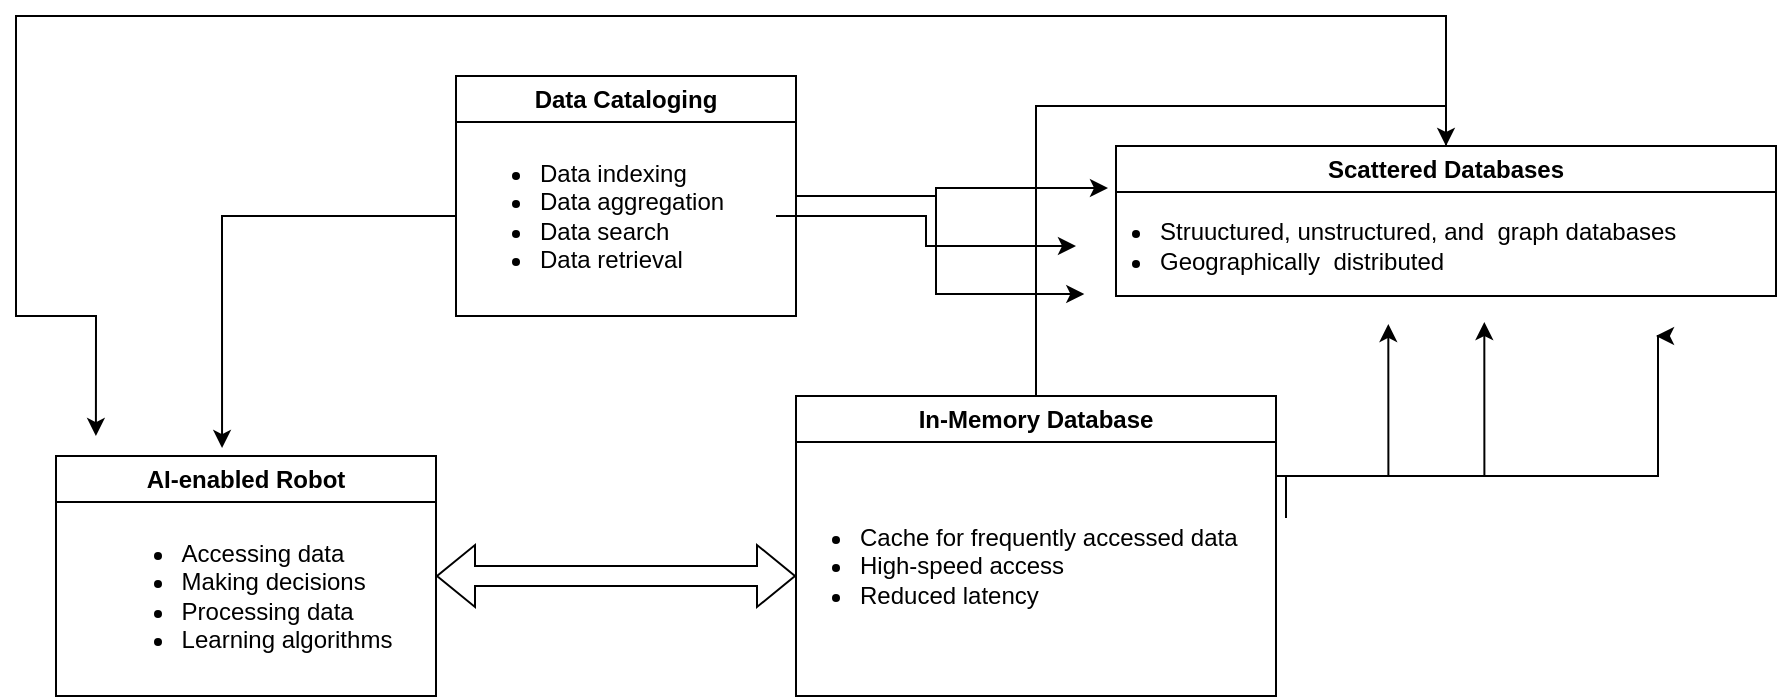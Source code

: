 <mxfile version="21.2.3" type="github">
  <diagram name="Page-1" id="qvfDHYSPvwDKug-459o6">
    <mxGraphModel dx="1050" dy="700" grid="1" gridSize="10" guides="1" tooltips="1" connect="1" arrows="1" fold="1" page="1" pageScale="1" pageWidth="850" pageHeight="1100" math="0" shadow="0">
      <root>
        <mxCell id="0" />
        <mxCell id="1" parent="0" />
        <mxCell id="G5P6n35VssD_gOf5B8MX-24" style="edgeStyle=orthogonalEdgeStyle;rounded=0;orthogonalLoop=1;jettySize=auto;html=1;entryX=0.05;entryY=0.086;entryDx=0;entryDy=0;entryPerimeter=0;" edge="1" parent="1" source="G5P6n35VssD_gOf5B8MX-2" target="G5P6n35VssD_gOf5B8MX-10">
          <mxGeometry relative="1" as="geometry" />
        </mxCell>
        <mxCell id="G5P6n35VssD_gOf5B8MX-25" style="edgeStyle=orthogonalEdgeStyle;rounded=0;orthogonalLoop=1;jettySize=auto;html=1;entryX=0.013;entryY=0.843;entryDx=0;entryDy=0;entryPerimeter=0;" edge="1" parent="1" source="G5P6n35VssD_gOf5B8MX-2" target="G5P6n35VssD_gOf5B8MX-10">
          <mxGeometry relative="1" as="geometry" />
        </mxCell>
        <mxCell id="G5P6n35VssD_gOf5B8MX-2" value="Data Cataloging" style="swimlane;whiteSpace=wrap;html=1;" vertex="1" parent="1">
          <mxGeometry x="240" y="40" width="170" height="120" as="geometry" />
        </mxCell>
        <mxCell id="G5P6n35VssD_gOf5B8MX-3" value="&lt;ul&gt;&lt;li&gt;Data indexing&lt;/li&gt;&lt;li&gt;Data aggregation&lt;/li&gt;&lt;li&gt;Data search&lt;/li&gt;&lt;li&gt;Data retrieval&lt;/li&gt;&lt;/ul&gt;" style="text;html=1;align=left;verticalAlign=middle;resizable=0;points=[];autosize=1;strokeColor=none;fillColor=none;" vertex="1" parent="G5P6n35VssD_gOf5B8MX-2">
          <mxGeometry y="20" width="160" height="100" as="geometry" />
        </mxCell>
        <mxCell id="G5P6n35VssD_gOf5B8MX-11" style="edgeStyle=orthogonalEdgeStyle;rounded=0;orthogonalLoop=1;jettySize=auto;html=1;entryX=0.437;entryY=-0.033;entryDx=0;entryDy=0;entryPerimeter=0;" edge="1" parent="1" source="G5P6n35VssD_gOf5B8MX-3" target="G5P6n35VssD_gOf5B8MX-7">
          <mxGeometry relative="1" as="geometry" />
        </mxCell>
        <mxCell id="G5P6n35VssD_gOf5B8MX-12" value="" style="edgeStyle=orthogonalEdgeStyle;rounded=0;orthogonalLoop=1;jettySize=auto;html=1;entryX=0.5;entryY=0;entryDx=0;entryDy=0;" edge="1" parent="1" source="G5P6n35VssD_gOf5B8MX-4" target="G5P6n35VssD_gOf5B8MX-9">
          <mxGeometry relative="1" as="geometry" />
        </mxCell>
        <mxCell id="G5P6n35VssD_gOf5B8MX-26" style="edgeStyle=orthogonalEdgeStyle;rounded=0;orthogonalLoop=1;jettySize=auto;html=1;entryX=0.488;entryY=1.057;entryDx=0;entryDy=0;entryPerimeter=0;exitX=1.02;exitY=0.2;exitDx=0;exitDy=0;exitPerimeter=0;" edge="1" parent="1" source="G5P6n35VssD_gOf5B8MX-5" target="G5P6n35VssD_gOf5B8MX-10">
          <mxGeometry relative="1" as="geometry">
            <Array as="points">
              <mxPoint x="655" y="240" />
              <mxPoint x="706" y="240" />
            </Array>
          </mxGeometry>
        </mxCell>
        <mxCell id="G5P6n35VssD_gOf5B8MX-28" style="edgeStyle=orthogonalEdgeStyle;rounded=0;orthogonalLoop=1;jettySize=auto;html=1;" edge="1" parent="1" source="G5P6n35VssD_gOf5B8MX-4">
          <mxGeometry relative="1" as="geometry">
            <mxPoint x="840" y="170" as="targetPoint" />
            <Array as="points">
              <mxPoint x="841" y="240" />
            </Array>
          </mxGeometry>
        </mxCell>
        <mxCell id="G5P6n35VssD_gOf5B8MX-4" value="In-Memory Database" style="swimlane;whiteSpace=wrap;html=1;" vertex="1" parent="1">
          <mxGeometry x="410" y="200" width="240" height="150" as="geometry" />
        </mxCell>
        <mxCell id="G5P6n35VssD_gOf5B8MX-5" value="&lt;ul&gt;&lt;li&gt;Cache for frequently&amp;nbsp;&lt;span style=&quot;&quot;&gt;accessed data&lt;br&gt;&lt;/span&gt;&lt;/li&gt;&lt;li&gt;&lt;span style=&quot;&quot;&gt;High-speed access&lt;/span&gt;&lt;/li&gt;&lt;li&gt;&lt;span style=&quot;&quot;&gt;Reduced latency&lt;/span&gt;&lt;/li&gt;&lt;/ul&gt;" style="text;html=1;align=left;verticalAlign=middle;resizable=0;points=[];autosize=1;strokeColor=none;fillColor=none;" vertex="1" parent="G5P6n35VssD_gOf5B8MX-4">
          <mxGeometry x="-10" y="45" width="250" height="80" as="geometry" />
        </mxCell>
        <mxCell id="G5P6n35VssD_gOf5B8MX-7" value="AI-enabled Robot" style="swimlane;whiteSpace=wrap;html=1;" vertex="1" parent="1">
          <mxGeometry x="40" y="230" width="190" height="120" as="geometry" />
        </mxCell>
        <mxCell id="G5P6n35VssD_gOf5B8MX-8" value="&lt;div style=&quot;text-align: left;&quot;&gt;&lt;ul&gt;&lt;li&gt;&lt;span style=&quot;background-color: initial;&quot;&gt;Accessing data&lt;/span&gt;&lt;/li&gt;&lt;li&gt;&lt;span style=&quot;background-color: initial;&quot;&gt;Making decisions&lt;/span&gt;&lt;/li&gt;&lt;li&gt;&lt;span style=&quot;background-color: initial;&quot;&gt;Processing data&lt;/span&gt;&lt;/li&gt;&lt;li&gt;&lt;span style=&quot;background-color: initial;&quot;&gt;Learning algorithms&lt;/span&gt;&lt;/li&gt;&lt;/ul&gt;&lt;/div&gt;" style="text;html=1;align=center;verticalAlign=middle;resizable=0;points=[];autosize=1;strokeColor=none;fillColor=none;" vertex="1" parent="G5P6n35VssD_gOf5B8MX-7">
          <mxGeometry x="10" y="20" width="170" height="100" as="geometry" />
        </mxCell>
        <mxCell id="G5P6n35VssD_gOf5B8MX-17" style="edgeStyle=orthogonalEdgeStyle;rounded=0;orthogonalLoop=1;jettySize=auto;html=1;entryX=0.105;entryY=-0.083;entryDx=0;entryDy=0;entryPerimeter=0;" edge="1" parent="1" source="G5P6n35VssD_gOf5B8MX-9" target="G5P6n35VssD_gOf5B8MX-7">
          <mxGeometry relative="1" as="geometry">
            <mxPoint x="70" y="150" as="targetPoint" />
            <Array as="points">
              <mxPoint x="735" y="10" />
              <mxPoint x="20" y="10" />
              <mxPoint x="20" y="160" />
              <mxPoint x="60" y="160" />
            </Array>
          </mxGeometry>
        </mxCell>
        <mxCell id="G5P6n35VssD_gOf5B8MX-9" value="Scattered Databases" style="swimlane;whiteSpace=wrap;html=1;" vertex="1" parent="1">
          <mxGeometry x="570" y="75" width="330" height="75" as="geometry" />
        </mxCell>
        <mxCell id="G5P6n35VssD_gOf5B8MX-16" value="" style="shape=flexArrow;endArrow=classic;startArrow=classic;html=1;rounded=0;exitX=1;exitY=0.5;exitDx=0;exitDy=0;" edge="1" parent="1" source="G5P6n35VssD_gOf5B8MX-7">
          <mxGeometry width="100" height="100" relative="1" as="geometry">
            <mxPoint x="380" y="380" as="sourcePoint" />
            <mxPoint x="410" y="290" as="targetPoint" />
          </mxGeometry>
        </mxCell>
        <mxCell id="G5P6n35VssD_gOf5B8MX-10" value="&lt;ul&gt;&lt;li&gt;Struuctured, u&lt;span style=&quot;&quot;&gt;nstructured, and&lt;/span&gt;&lt;span style=&quot;&quot;&gt;&amp;nbsp; graph databases&lt;br&gt;&lt;/span&gt;&lt;/li&gt;&lt;li&gt;&lt;span style=&quot;&quot;&gt;Geographically&amp;nbsp;&amp;nbsp;&lt;/span&gt;&lt;span style=&quot;&quot;&gt;distributed&lt;/span&gt;&lt;/li&gt;&lt;/ul&gt;" style="text;html=1;align=left;verticalAlign=middle;resizable=0;points=[];autosize=1;strokeColor=none;fillColor=none;" vertex="1" parent="1">
          <mxGeometry x="550" y="90" width="320" height="70" as="geometry" />
        </mxCell>
        <mxCell id="G5P6n35VssD_gOf5B8MX-23" style="edgeStyle=orthogonalEdgeStyle;rounded=0;orthogonalLoop=1;jettySize=auto;html=1;" edge="1" parent="1" source="G5P6n35VssD_gOf5B8MX-3" target="G5P6n35VssD_gOf5B8MX-10">
          <mxGeometry relative="1" as="geometry" />
        </mxCell>
        <mxCell id="G5P6n35VssD_gOf5B8MX-27" style="edgeStyle=orthogonalEdgeStyle;rounded=0;orthogonalLoop=1;jettySize=auto;html=1;entryX=0.638;entryY=1.043;entryDx=0;entryDy=0;entryPerimeter=0;exitX=1.004;exitY=-0.062;exitDx=0;exitDy=0;exitPerimeter=0;" edge="1" parent="1" source="G5P6n35VssD_gOf5B8MX-5" target="G5P6n35VssD_gOf5B8MX-10">
          <mxGeometry relative="1" as="geometry" />
        </mxCell>
      </root>
    </mxGraphModel>
  </diagram>
</mxfile>
